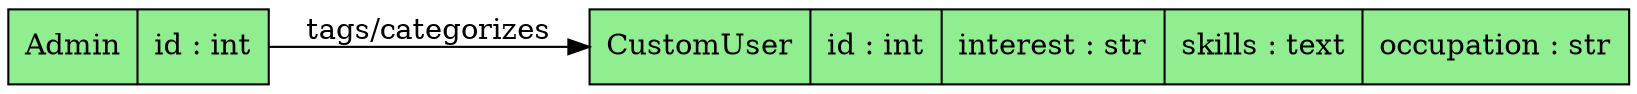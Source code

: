 
digraph AdminMemberTagging {
    rankdir=LR;
    node [shape=record, style=filled, fillcolor=lightgreen];

    Admin [label="{Admin | id : int}"];
    CustomUser [label="{CustomUser | id : int | interest : str | skills : text | occupation : str}"];
    
    Admin -> CustomUser [label="tags/categorizes"];
}
